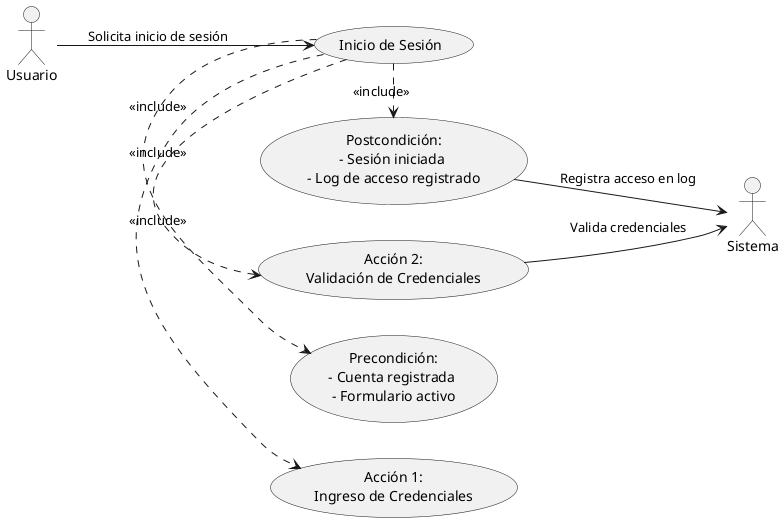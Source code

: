 @startuml
left to right direction

actor "Usuario" as user
actor "Sistema" as sys

' Caso de uso principal: Inicio de Sesión
usecase "Inicio de Sesión" as UC_LOGIN

' Acciones o bloques que componen el proceso de inicio de sesión
usecase "Precondición:\n- Cuenta registrada \n- Formulario activo" as UC_PRE_LOGIN
usecase "Acción 1:\nIngreso de Credenciales" as UC_CREDENT
usecase "Acción 2:\nValidación de Credenciales" as UC_VALIDAR
usecase "Postcondición:\n- Sesión iniciada \n- Log de acceso registrado" as UC_POST_LOGIN

' Flujo del caso de uso
user --> UC_LOGIN : Solicita inicio de sesión
UC_LOGIN .> UC_PRE_LOGIN : <<include>>
UC_LOGIN .> UC_CREDENT : <<include>>
UC_LOGIN .> UC_VALIDAR : <<include>>
UC_LOGIN .> UC_POST_LOGIN : <<include>>

' Interacción con el Sistema
UC_VALIDAR --> sys : Valida credenciales
UC_POST_LOGIN --> sys : Registra acceso en log

@enduml